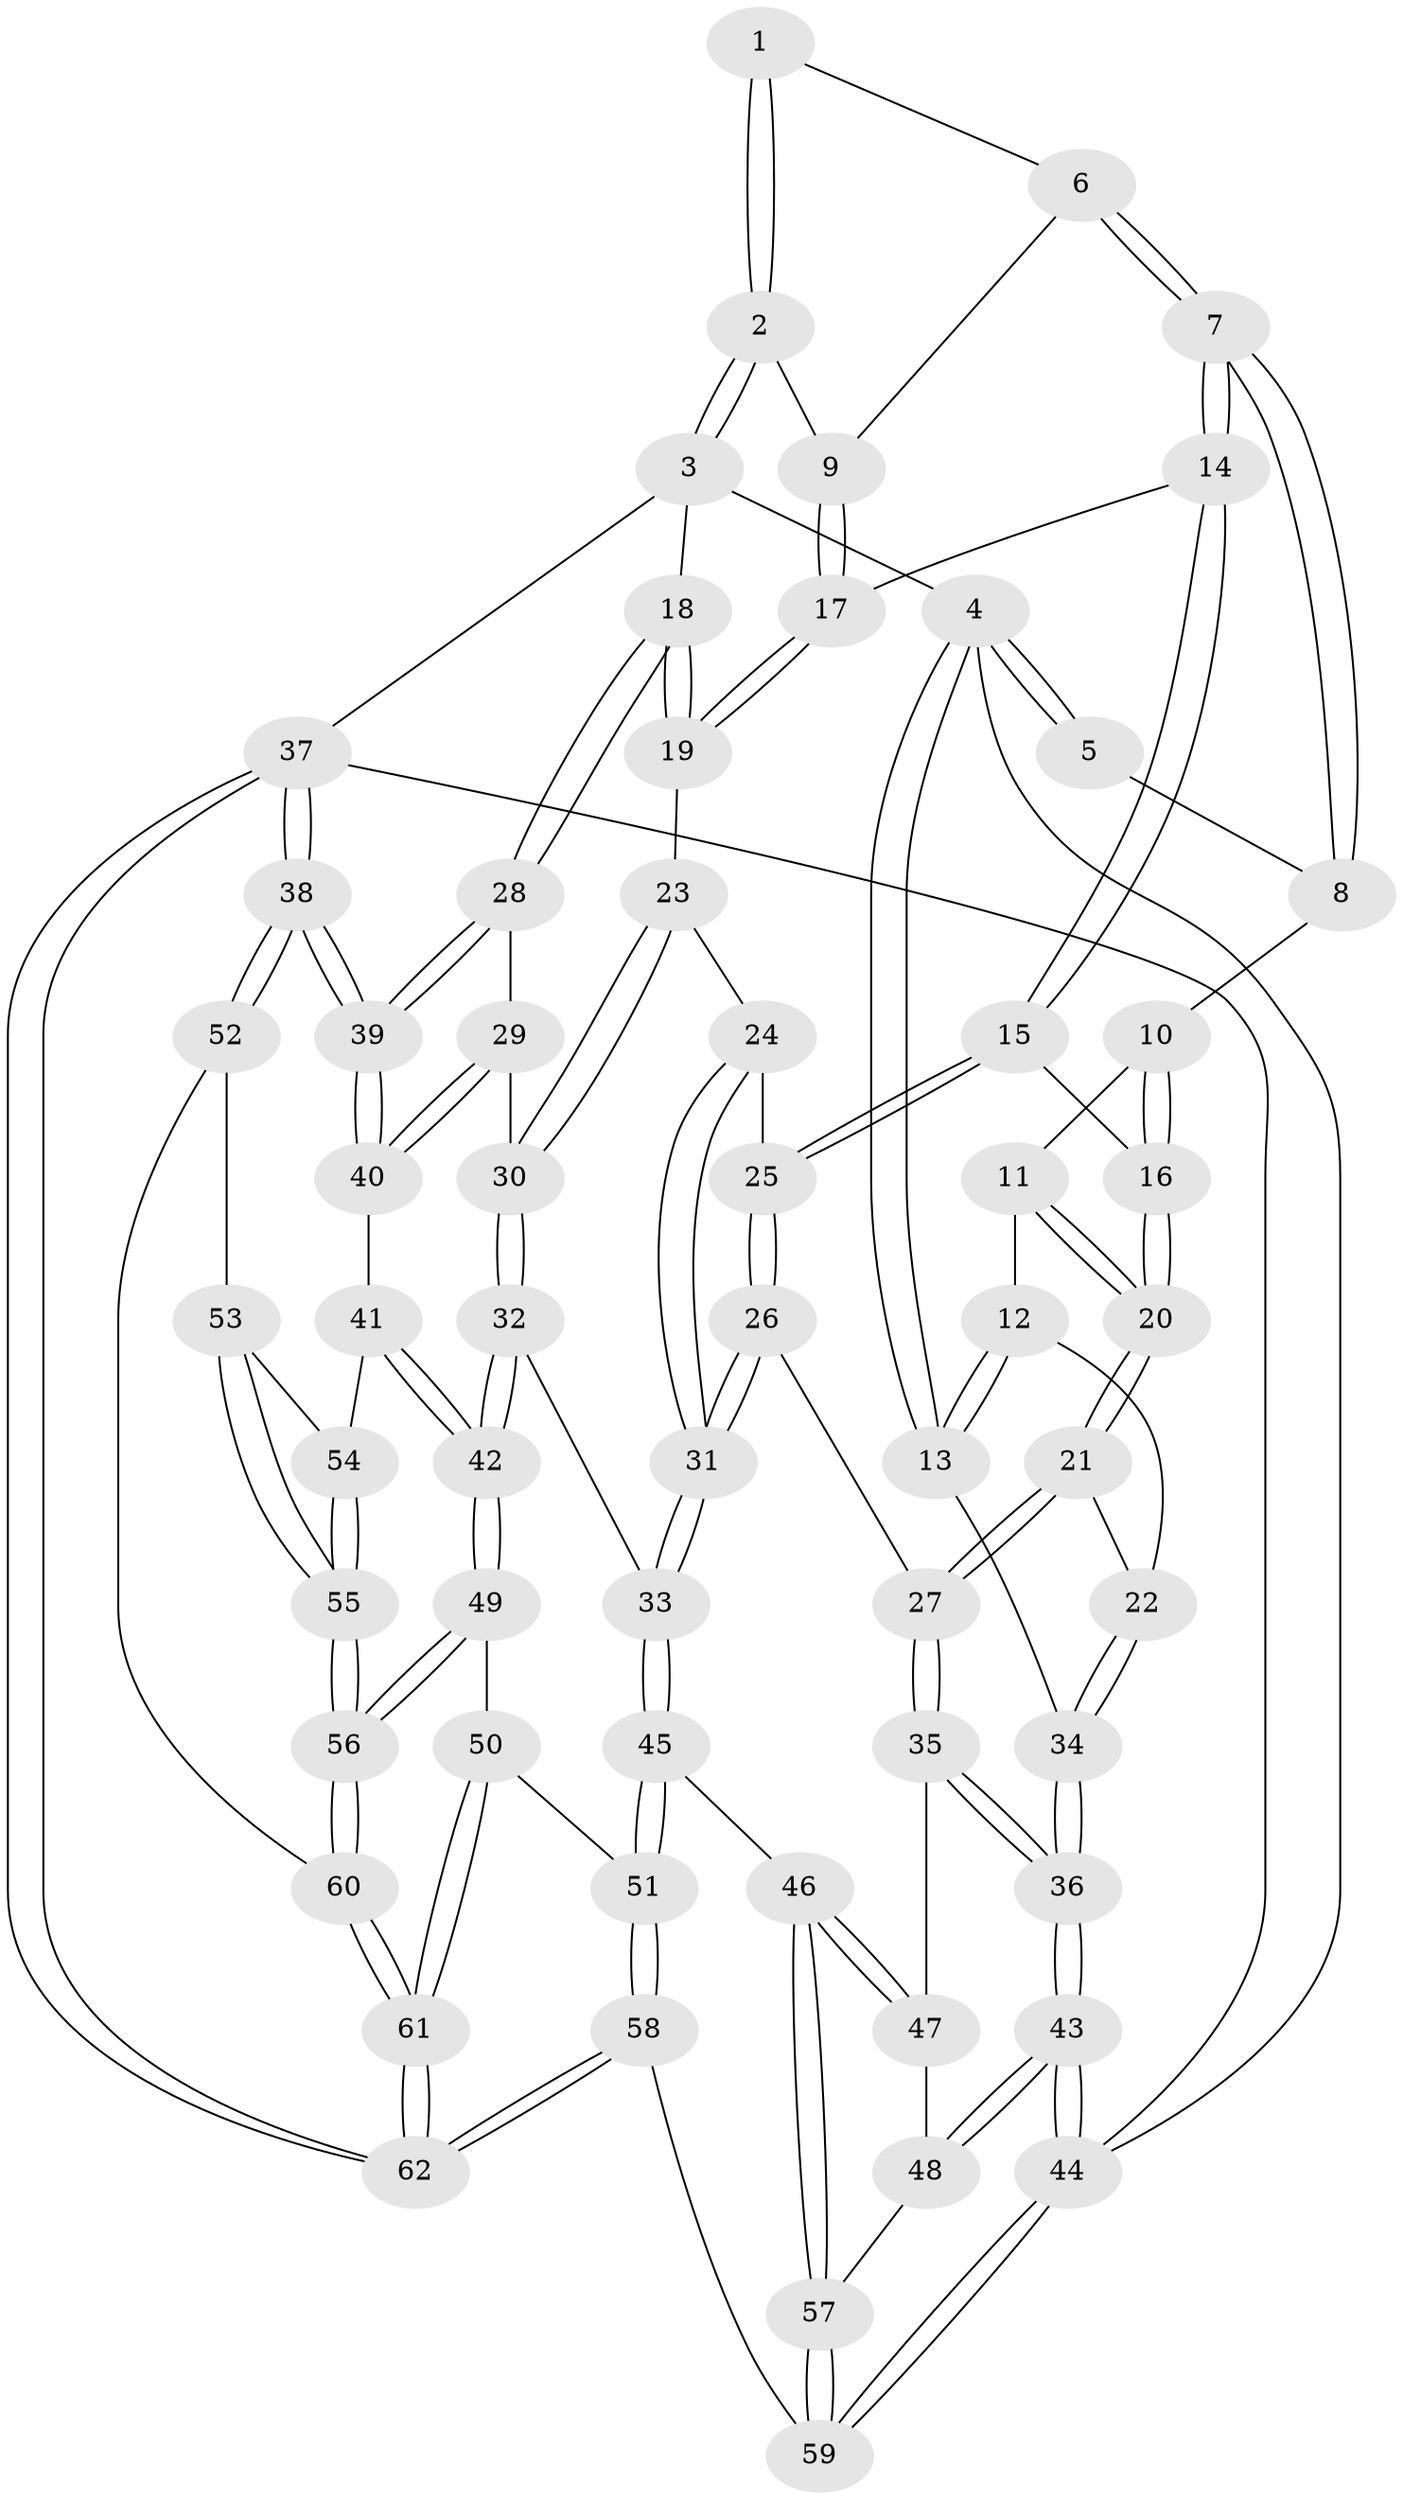// coarse degree distribution, {3: 0.5789473684210527, 6: 0.05263157894736842, 4: 0.3157894736842105, 5: 0.05263157894736842}
// Generated by graph-tools (version 1.1) at 2025/54/03/04/25 22:54:27]
// undirected, 62 vertices, 152 edges
graph export_dot {
  node [color=gray90,style=filled];
  1 [pos="+0.5385763062814148+0"];
  2 [pos="+0.8414602720347882+0"];
  3 [pos="+1+0"];
  4 [pos="+0+0"];
  5 [pos="+0.17858744700337661+0"];
  6 [pos="+0.5053597372226671+0.051067453248540666"];
  7 [pos="+0.4487490548944116+0.15365007731936728"];
  8 [pos="+0.213394318252467+0"];
  9 [pos="+0.6650585526731666+0.09359113237652268"];
  10 [pos="+0.20933730099608722+0.05114290483618395"];
  11 [pos="+0.12093953735430614+0.2019090523751017"];
  12 [pos="+0.04241058190798387+0.18576150693326232"];
  13 [pos="+0+0"];
  14 [pos="+0.4558243187482254+0.220926742285242"];
  15 [pos="+0.4092259903264974+0.2649125882157664"];
  16 [pos="+0.3220183146792845+0.26002704020400225"];
  17 [pos="+0.6345867419267441+0.23536834740191903"];
  18 [pos="+1+0.06746214589180607"];
  19 [pos="+0.7248574219003325+0.31730457173365817"];
  20 [pos="+0.19198412809361973+0.31868082847738716"];
  21 [pos="+0.15292095648573237+0.39295609079810445"];
  22 [pos="+0.03195382377322349+0.40430567111815724"];
  23 [pos="+0.7232156713689876+0.32916374031812734"];
  24 [pos="+0.6646341982305798+0.39638713850329443"];
  25 [pos="+0.4271267593445874+0.3902078835035444"];
  26 [pos="+0.41609393386916615+0.48682278673469487"];
  27 [pos="+0.25570181203841735+0.5598526850177635"];
  28 [pos="+1+0.5714998529798058"];
  29 [pos="+0.8574649146664951+0.5323556934493963"];
  30 [pos="+0.8398615570593118+0.5277647651181876"];
  31 [pos="+0.5697859591778093+0.5871859845193148"];
  32 [pos="+0.6439524274693204+0.6714431857258878"];
  33 [pos="+0.5966854625971175+0.6544962888665146"];
  34 [pos="+0+0.45415612027501245"];
  35 [pos="+0.246406034720463+0.5898684203968786"];
  36 [pos="+0+0.6466916920772001"];
  37 [pos="+1+1"];
  38 [pos="+1+0.894309216314072"];
  39 [pos="+1+0.7480153289340384"];
  40 [pos="+0.812139135448402+0.7559865571328815"];
  41 [pos="+0.7911882636628917+0.7590080291327123"];
  42 [pos="+0.6948018816386418+0.7321029179233061"];
  43 [pos="+0+0.8559450147646791"];
  44 [pos="+0+1"];
  45 [pos="+0.450235485371455+0.7817746694645455"];
  46 [pos="+0.41254781127904566+0.7837480852265795"];
  47 [pos="+0.2614449236650778+0.6610298761613055"];
  48 [pos="+0.14470735082388908+0.8057818995771693"];
  49 [pos="+0.6870530613681499+0.7886963013898756"];
  50 [pos="+0.604775691568572+0.9070376996374443"];
  51 [pos="+0.5306564137042803+0.9245249217245196"];
  52 [pos="+0.9054286490295129+0.9050575303141059"];
  53 [pos="+0.8289814110491354+0.8751332811064064"];
  54 [pos="+0.7977397929834665+0.8052227984575476"];
  55 [pos="+0.7599306658205172+0.9427314457150291"];
  56 [pos="+0.7434495537495747+0.9698431795477198"];
  57 [pos="+0.2851079823327516+0.9543108559456047"];
  58 [pos="+0.48317414803153547+1"];
  59 [pos="+0.27098835067739696+1"];
  60 [pos="+0.7429577131515432+0.9763599603170668"];
  61 [pos="+0.7396932729933883+0.9852091993755825"];
  62 [pos="+0.7500387341044114+1"];
  1 -- 2;
  1 -- 2;
  1 -- 6;
  2 -- 3;
  2 -- 3;
  2 -- 9;
  3 -- 4;
  3 -- 18;
  3 -- 37;
  4 -- 5;
  4 -- 5;
  4 -- 13;
  4 -- 13;
  4 -- 44;
  5 -- 8;
  6 -- 7;
  6 -- 7;
  6 -- 9;
  7 -- 8;
  7 -- 8;
  7 -- 14;
  7 -- 14;
  8 -- 10;
  9 -- 17;
  9 -- 17;
  10 -- 11;
  10 -- 16;
  10 -- 16;
  11 -- 12;
  11 -- 20;
  11 -- 20;
  12 -- 13;
  12 -- 13;
  12 -- 22;
  13 -- 34;
  14 -- 15;
  14 -- 15;
  14 -- 17;
  15 -- 16;
  15 -- 25;
  15 -- 25;
  16 -- 20;
  16 -- 20;
  17 -- 19;
  17 -- 19;
  18 -- 19;
  18 -- 19;
  18 -- 28;
  18 -- 28;
  19 -- 23;
  20 -- 21;
  20 -- 21;
  21 -- 22;
  21 -- 27;
  21 -- 27;
  22 -- 34;
  22 -- 34;
  23 -- 24;
  23 -- 30;
  23 -- 30;
  24 -- 25;
  24 -- 31;
  24 -- 31;
  25 -- 26;
  25 -- 26;
  26 -- 27;
  26 -- 31;
  26 -- 31;
  27 -- 35;
  27 -- 35;
  28 -- 29;
  28 -- 39;
  28 -- 39;
  29 -- 30;
  29 -- 40;
  29 -- 40;
  30 -- 32;
  30 -- 32;
  31 -- 33;
  31 -- 33;
  32 -- 33;
  32 -- 42;
  32 -- 42;
  33 -- 45;
  33 -- 45;
  34 -- 36;
  34 -- 36;
  35 -- 36;
  35 -- 36;
  35 -- 47;
  36 -- 43;
  36 -- 43;
  37 -- 38;
  37 -- 38;
  37 -- 62;
  37 -- 62;
  37 -- 44;
  38 -- 39;
  38 -- 39;
  38 -- 52;
  38 -- 52;
  39 -- 40;
  39 -- 40;
  40 -- 41;
  41 -- 42;
  41 -- 42;
  41 -- 54;
  42 -- 49;
  42 -- 49;
  43 -- 44;
  43 -- 44;
  43 -- 48;
  43 -- 48;
  44 -- 59;
  44 -- 59;
  45 -- 46;
  45 -- 51;
  45 -- 51;
  46 -- 47;
  46 -- 47;
  46 -- 57;
  46 -- 57;
  47 -- 48;
  48 -- 57;
  49 -- 50;
  49 -- 56;
  49 -- 56;
  50 -- 51;
  50 -- 61;
  50 -- 61;
  51 -- 58;
  51 -- 58;
  52 -- 53;
  52 -- 60;
  53 -- 54;
  53 -- 55;
  53 -- 55;
  54 -- 55;
  54 -- 55;
  55 -- 56;
  55 -- 56;
  56 -- 60;
  56 -- 60;
  57 -- 59;
  57 -- 59;
  58 -- 59;
  58 -- 62;
  58 -- 62;
  60 -- 61;
  60 -- 61;
  61 -- 62;
  61 -- 62;
}
